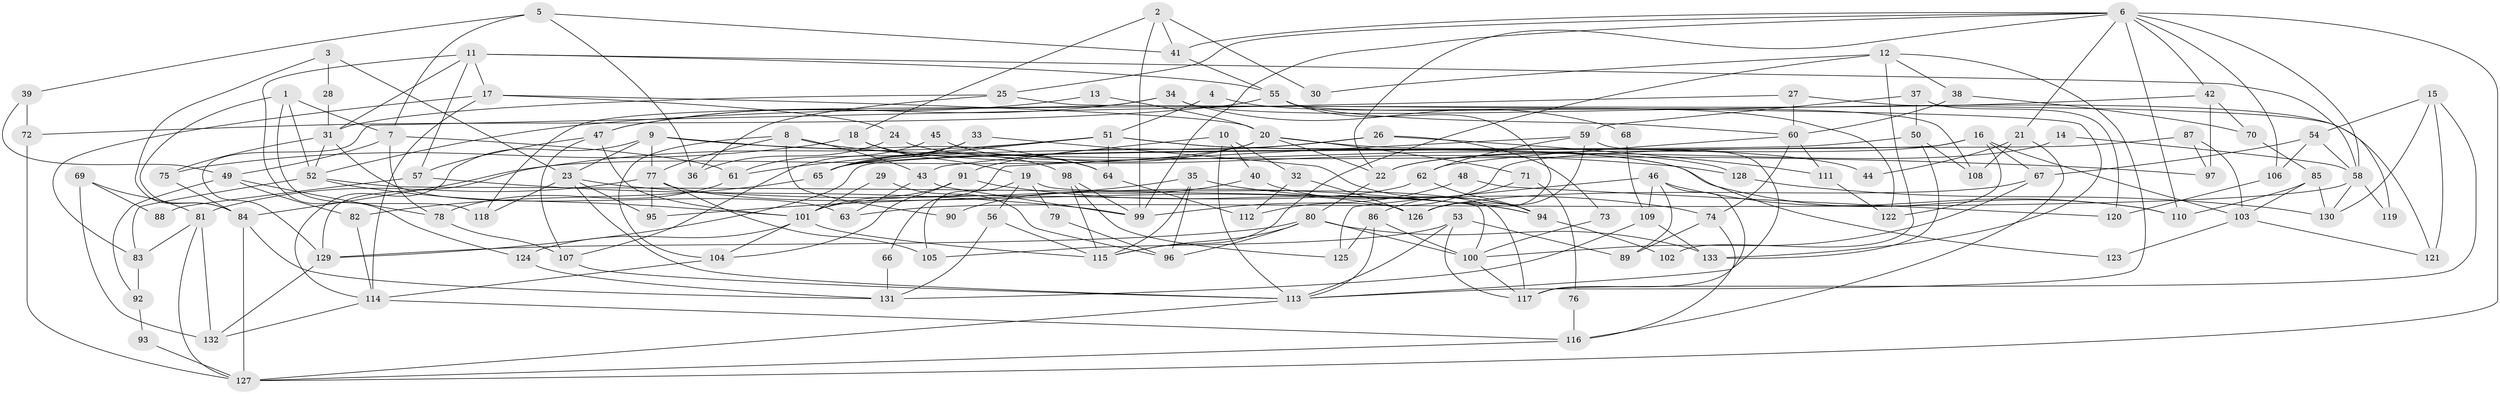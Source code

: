 // Generated by graph-tools (version 1.1) at 2025/50/03/09/25 03:50:11]
// undirected, 133 vertices, 266 edges
graph export_dot {
graph [start="1"]
  node [color=gray90,style=filled];
  1;
  2;
  3;
  4;
  5;
  6;
  7;
  8;
  9;
  10;
  11;
  12;
  13;
  14;
  15;
  16;
  17;
  18;
  19;
  20;
  21;
  22;
  23;
  24;
  25;
  26;
  27;
  28;
  29;
  30;
  31;
  32;
  33;
  34;
  35;
  36;
  37;
  38;
  39;
  40;
  41;
  42;
  43;
  44;
  45;
  46;
  47;
  48;
  49;
  50;
  51;
  52;
  53;
  54;
  55;
  56;
  57;
  58;
  59;
  60;
  61;
  62;
  63;
  64;
  65;
  66;
  67;
  68;
  69;
  70;
  71;
  72;
  73;
  74;
  75;
  76;
  77;
  78;
  79;
  80;
  81;
  82;
  83;
  84;
  85;
  86;
  87;
  88;
  89;
  90;
  91;
  92;
  93;
  94;
  95;
  96;
  97;
  98;
  99;
  100;
  101;
  102;
  103;
  104;
  105;
  106;
  107;
  108;
  109;
  110;
  111;
  112;
  113;
  114;
  115;
  116;
  117;
  118;
  119;
  120;
  121;
  122;
  123;
  124;
  125;
  126;
  127;
  128;
  129;
  130;
  131;
  132;
  133;
  1 -- 84;
  1 -- 7;
  1 -- 52;
  1 -- 118;
  2 -- 41;
  2 -- 18;
  2 -- 30;
  2 -- 99;
  3 -- 23;
  3 -- 84;
  3 -- 28;
  4 -- 51;
  4 -- 122;
  5 -- 41;
  5 -- 36;
  5 -- 7;
  5 -- 39;
  6 -- 42;
  6 -- 127;
  6 -- 21;
  6 -- 22;
  6 -- 25;
  6 -- 41;
  6 -- 58;
  6 -- 99;
  6 -- 106;
  6 -- 110;
  7 -- 49;
  7 -- 61;
  7 -- 78;
  8 -- 104;
  8 -- 128;
  8 -- 43;
  8 -- 77;
  8 -- 90;
  9 -- 77;
  9 -- 114;
  9 -- 23;
  9 -- 64;
  9 -- 97;
  10 -- 43;
  10 -- 113;
  10 -- 32;
  10 -- 40;
  11 -- 55;
  11 -- 58;
  11 -- 17;
  11 -- 31;
  11 -- 57;
  11 -- 124;
  12 -- 113;
  12 -- 115;
  12 -- 30;
  12 -- 38;
  12 -- 102;
  13 -- 20;
  13 -- 47;
  14 -- 58;
  14 -- 22;
  15 -- 117;
  15 -- 121;
  15 -- 54;
  15 -- 130;
  16 -- 67;
  16 -- 22;
  16 -- 103;
  16 -- 122;
  16 -- 129;
  17 -- 83;
  17 -- 20;
  17 -- 24;
  17 -- 114;
  18 -- 98;
  18 -- 19;
  18 -- 75;
  19 -- 56;
  19 -- 105;
  19 -- 79;
  19 -- 117;
  20 -- 84;
  20 -- 22;
  20 -- 44;
  20 -- 65;
  20 -- 71;
  21 -- 116;
  21 -- 44;
  21 -- 108;
  22 -- 80;
  23 -- 94;
  23 -- 95;
  23 -- 113;
  23 -- 118;
  24 -- 110;
  24 -- 36;
  25 -- 31;
  25 -- 36;
  25 -- 133;
  26 -- 91;
  26 -- 65;
  26 -- 73;
  26 -- 111;
  27 -- 129;
  27 -- 60;
  27 -- 119;
  28 -- 31;
  29 -- 101;
  29 -- 96;
  31 -- 52;
  31 -- 63;
  31 -- 75;
  32 -- 126;
  32 -- 112;
  33 -- 65;
  33 -- 107;
  33 -- 94;
  34 -- 118;
  34 -- 47;
  34 -- 68;
  34 -- 121;
  35 -- 115;
  35 -- 95;
  35 -- 74;
  35 -- 96;
  37 -- 59;
  37 -- 50;
  37 -- 120;
  38 -- 60;
  38 -- 70;
  39 -- 49;
  39 -- 72;
  40 -- 94;
  40 -- 90;
  41 -- 55;
  42 -- 52;
  42 -- 70;
  42 -- 97;
  43 -- 99;
  43 -- 63;
  45 -- 64;
  45 -- 61;
  46 -- 109;
  46 -- 89;
  46 -- 110;
  46 -- 117;
  46 -- 125;
  47 -- 57;
  47 -- 101;
  47 -- 107;
  48 -- 120;
  48 -- 99;
  49 -- 82;
  49 -- 78;
  49 -- 92;
  50 -- 65;
  50 -- 133;
  50 -- 108;
  51 -- 64;
  51 -- 129;
  51 -- 61;
  51 -- 65;
  51 -- 123;
  51 -- 128;
  52 -- 100;
  52 -- 83;
  52 -- 101;
  53 -- 117;
  53 -- 113;
  53 -- 89;
  53 -- 105;
  54 -- 58;
  54 -- 67;
  54 -- 106;
  55 -- 108;
  55 -- 72;
  55 -- 60;
  55 -- 126;
  56 -- 115;
  56 -- 131;
  57 -- 99;
  57 -- 88;
  58 -- 63;
  58 -- 119;
  58 -- 130;
  59 -- 126;
  59 -- 113;
  59 -- 62;
  59 -- 66;
  60 -- 62;
  60 -- 74;
  60 -- 111;
  61 -- 78;
  62 -- 94;
  62 -- 101;
  64 -- 112;
  65 -- 82;
  66 -- 131;
  67 -- 100;
  67 -- 126;
  68 -- 109;
  69 -- 81;
  69 -- 132;
  69 -- 88;
  70 -- 85;
  71 -- 86;
  71 -- 76;
  72 -- 127;
  73 -- 100;
  74 -- 89;
  74 -- 116;
  75 -- 84;
  76 -- 116;
  77 -- 126;
  77 -- 81;
  77 -- 95;
  77 -- 105;
  78 -- 107;
  79 -- 96;
  80 -- 115;
  80 -- 96;
  80 -- 100;
  80 -- 129;
  80 -- 133;
  81 -- 127;
  81 -- 83;
  81 -- 132;
  82 -- 114;
  83 -- 92;
  84 -- 127;
  84 -- 131;
  85 -- 130;
  85 -- 110;
  85 -- 103;
  86 -- 100;
  86 -- 113;
  86 -- 125;
  87 -- 103;
  87 -- 97;
  87 -- 112;
  91 -- 104;
  91 -- 101;
  91 -- 94;
  92 -- 93;
  93 -- 127;
  94 -- 102;
  98 -- 125;
  98 -- 99;
  98 -- 115;
  100 -- 117;
  101 -- 104;
  101 -- 115;
  101 -- 124;
  103 -- 121;
  103 -- 123;
  104 -- 114;
  106 -- 120;
  107 -- 113;
  109 -- 131;
  109 -- 133;
  111 -- 122;
  113 -- 127;
  114 -- 132;
  114 -- 116;
  116 -- 127;
  124 -- 131;
  128 -- 130;
  129 -- 132;
}
